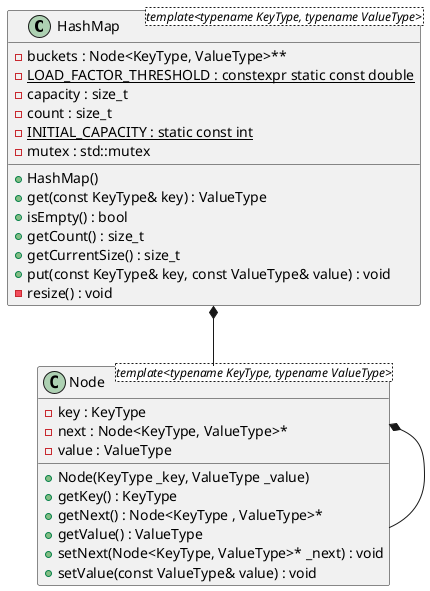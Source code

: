 @startuml





/' Objects '/

class HashMap <template<typename KeyType, typename ValueType>> {
	+HashMap()
	-buckets : Node<KeyType, ValueType>**
	+get(const KeyType& key) : ValueType
	+isEmpty() : bool
	-{static} LOAD_FACTOR_THRESHOLD : constexpr static const double
	-capacity : size_t
	-count : size_t
	+getCount() : size_t
	+getCurrentSize() : size_t
	-{static} INITIAL_CAPACITY : static const int
	-mutex : std::mutex
	+put(const KeyType& key, const ValueType& value) : void
	-resize() : void
}


class Node <template<typename KeyType, typename ValueType>> {
	+Node(KeyType _key, ValueType _value)
	+getKey() : KeyType
	-key : KeyType
	+getNext() : Node<KeyType , ValueType>*
	-next : Node<KeyType, ValueType>*
	+getValue() : ValueType
	-value : ValueType
	+setNext(Node<KeyType, ValueType>* _next) : void
	+setValue(const ValueType& value) : void
}





/' Inheritance relationships '/




/' Aggregation relationships '/

.HashMap *-- .Node


.Node *-- .Node






/' Nested objects '/



@enduml

